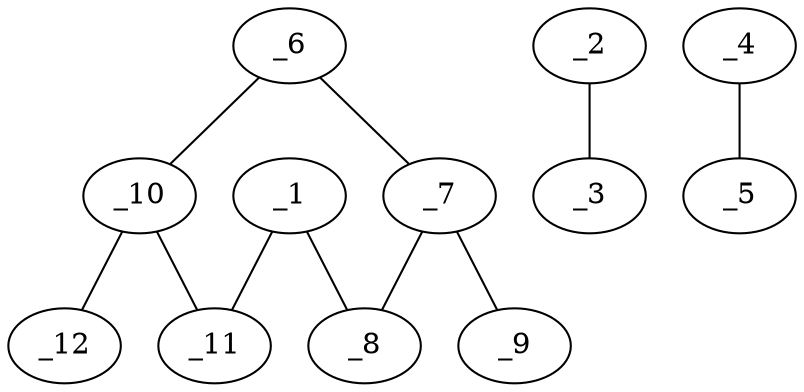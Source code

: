 graph molid644932 {
	_1	 [charge=3,
		chem=65,
		symbol="Tl ",
		x="3.7321",
		y="0.567"];
	_8	 [charge=1,
		chem=2,
		symbol="O  ",
		x="2.866",
		y="0.067"];
	_1 -- _8	 [valence=1];
	_11	 [charge=1,
		chem=2,
		symbol="O  ",
		x="4.5981",
		y="0.067"];
	_1 -- _11	 [valence=1];
	_2	 [charge="-1",
		chem=1,
		symbol="C  ",
		x="3.2321",
		y="1.433"];
	_3	 [charge=0,
		chem=1,
		symbol="C  ",
		x="2.2321",
		y="1.433"];
	_2 -- _3	 [valence=1];
	_4	 [charge=0,
		chem=1,
		symbol="C  ",
		x="5.2321",
		y="1.433"];
	_5	 [charge="-1",
		chem=1,
		symbol="C  ",
		x="4.2321",
		y="1.433"];
	_4 -- _5	 [valence=1];
	_6	 [charge="-1",
		chem=1,
		symbol="C  ",
		x="3.7321",
		y="-1.433"];
	_7	 [charge=0,
		chem=1,
		symbol="C  ",
		x="2.866",
		y="-0.933"];
	_6 -- _7	 [valence=1];
	_10	 [charge=0,
		chem=1,
		symbol="C  ",
		x="4.5981",
		y="-0.933"];
	_6 -- _10	 [valence=1];
	_7 -- _8	 [valence=2];
	_9	 [charge=0,
		chem=1,
		symbol="C  ",
		x=2,
		y="-1.433"];
	_7 -- _9	 [valence=1];
	_10 -- _11	 [valence=2];
	_12	 [charge=0,
		chem=1,
		symbol="C  ",
		x="5.4641",
		y="-1.433"];
	_10 -- _12	 [valence=1];
}
